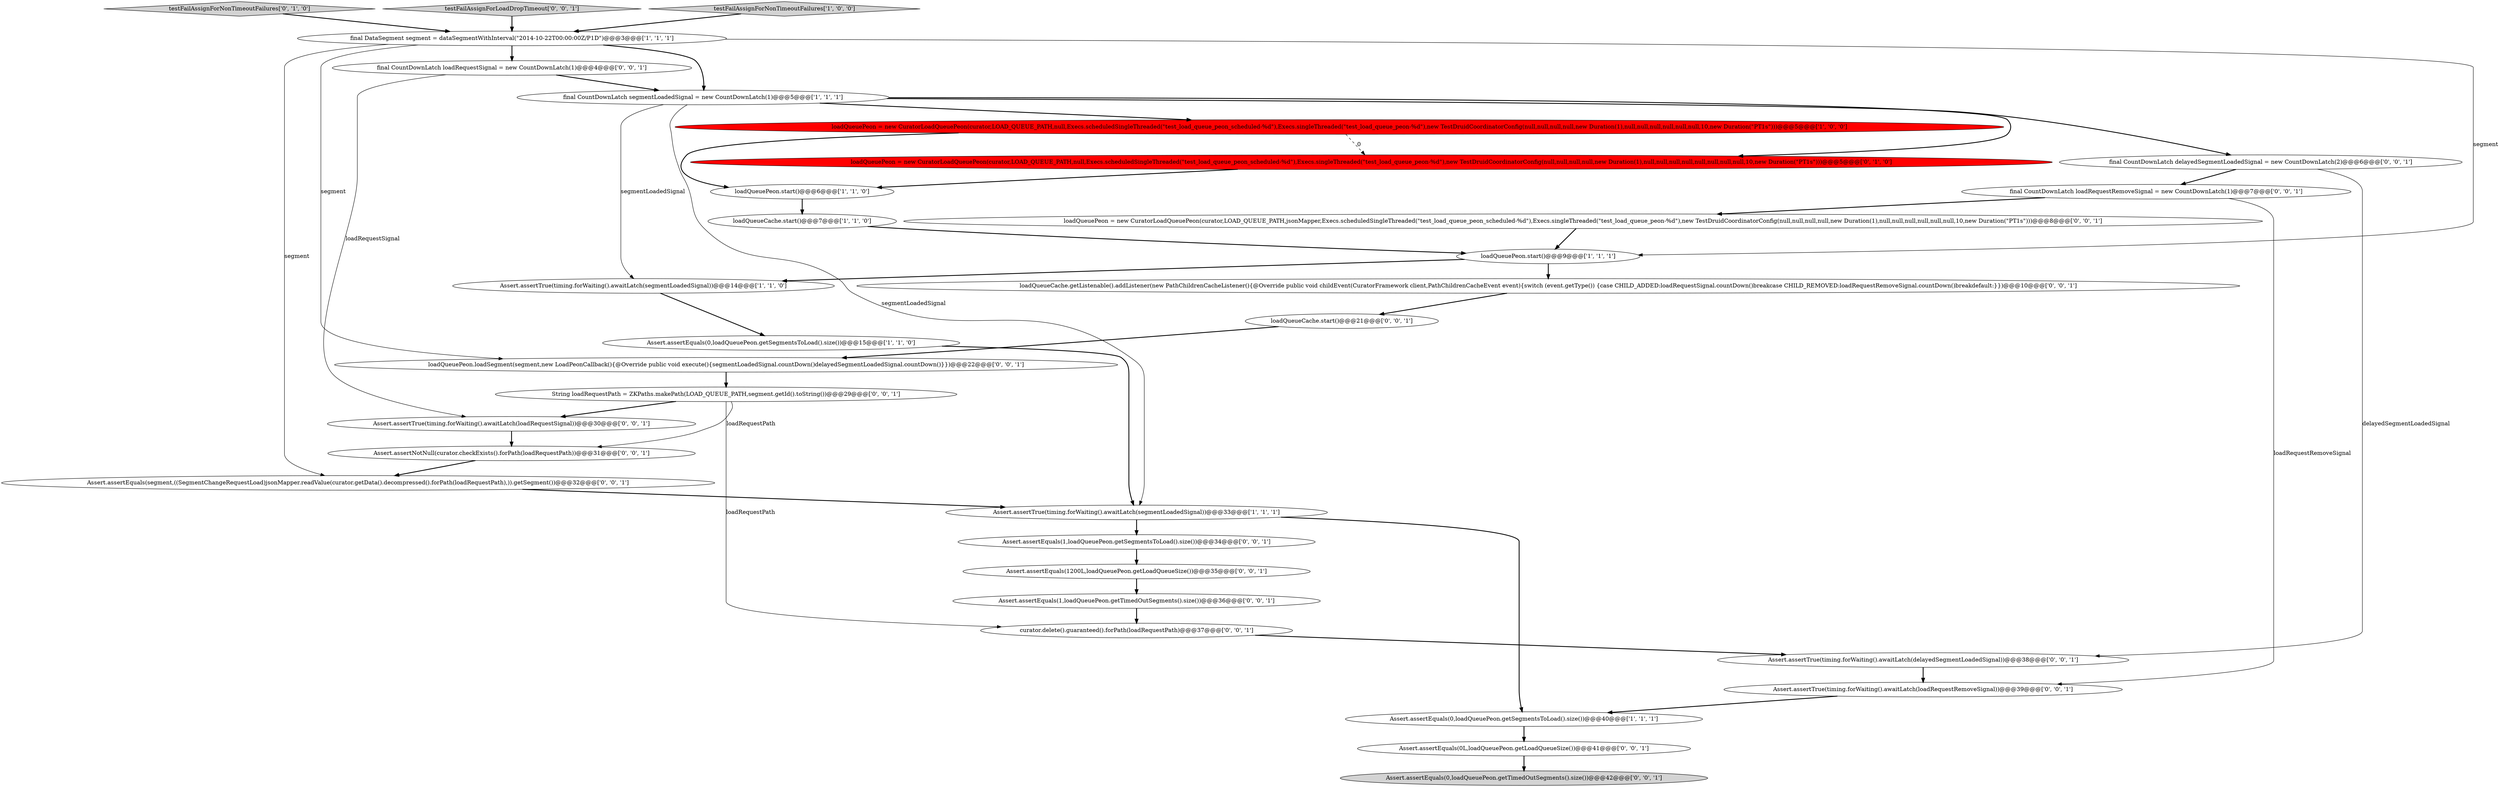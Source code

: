 digraph {
31 [style = filled, label = "Assert.assertEquals(1200L,loadQueuePeon.getLoadQueueSize())@@@35@@@['0', '0', '1']", fillcolor = white, shape = ellipse image = "AAA0AAABBB3BBB"];
12 [style = filled, label = "testFailAssignForNonTimeoutFailures['0', '1', '0']", fillcolor = lightgray, shape = diamond image = "AAA0AAABBB2BBB"];
0 [style = filled, label = "final DataSegment segment = dataSegmentWithInterval(\"2014-10-22T00:00:00Z/P1D\")@@@3@@@['1', '1', '1']", fillcolor = white, shape = ellipse image = "AAA0AAABBB1BBB"];
23 [style = filled, label = "loadQueueCache.getListenable().addListener(new PathChildrenCacheListener(){@Override public void childEvent(CuratorFramework client,PathChildrenCacheEvent event){switch (event.getType()) {case CHILD_ADDED:loadRequestSignal.countDown()breakcase CHILD_REMOVED:loadRequestRemoveSignal.countDown()breakdefault:}})@@@10@@@['0', '0', '1']", fillcolor = white, shape = ellipse image = "AAA0AAABBB3BBB"];
4 [style = filled, label = "Assert.assertEquals(0,loadQueuePeon.getSegmentsToLoad().size())@@@15@@@['1', '1', '0']", fillcolor = white, shape = ellipse image = "AAA0AAABBB1BBB"];
16 [style = filled, label = "testFailAssignForLoadDropTimeout['0', '0', '1']", fillcolor = lightgray, shape = diamond image = "AAA0AAABBB3BBB"];
10 [style = filled, label = "loadQueuePeon = new CuratorLoadQueuePeon(curator,LOAD_QUEUE_PATH,null,Execs.scheduledSingleThreaded(\"test_load_queue_peon_scheduled-%d\"),Execs.singleThreaded(\"test_load_queue_peon-%d\"),new TestDruidCoordinatorConfig(null,null,null,null,new Duration(1),null,null,null,null,null,null,10,new Duration(\"PT1s\")))@@@5@@@['1', '0', '0']", fillcolor = red, shape = ellipse image = "AAA1AAABBB1BBB"];
14 [style = filled, label = "Assert.assertNotNull(curator.checkExists().forPath(loadRequestPath))@@@31@@@['0', '0', '1']", fillcolor = white, shape = ellipse image = "AAA0AAABBB3BBB"];
20 [style = filled, label = "curator.delete().guaranteed().forPath(loadRequestPath)@@@37@@@['0', '0', '1']", fillcolor = white, shape = ellipse image = "AAA0AAABBB3BBB"];
28 [style = filled, label = "final CountDownLatch delayedSegmentLoadedSignal = new CountDownLatch(2)@@@6@@@['0', '0', '1']", fillcolor = white, shape = ellipse image = "AAA0AAABBB3BBB"];
7 [style = filled, label = "Assert.assertTrue(timing.forWaiting().awaitLatch(segmentLoadedSignal))@@@33@@@['1', '1', '1']", fillcolor = white, shape = ellipse image = "AAA0AAABBB1BBB"];
8 [style = filled, label = "loadQueueCache.start()@@@7@@@['1', '1', '0']", fillcolor = white, shape = ellipse image = "AAA0AAABBB1BBB"];
6 [style = filled, label = "testFailAssignForNonTimeoutFailures['1', '0', '0']", fillcolor = lightgray, shape = diamond image = "AAA0AAABBB1BBB"];
27 [style = filled, label = "Assert.assertTrue(timing.forWaiting().awaitLatch(delayedSegmentLoadedSignal))@@@38@@@['0', '0', '1']", fillcolor = white, shape = ellipse image = "AAA0AAABBB3BBB"];
2 [style = filled, label = "Assert.assertTrue(timing.forWaiting().awaitLatch(segmentLoadedSignal))@@@14@@@['1', '1', '0']", fillcolor = white, shape = ellipse image = "AAA0AAABBB1BBB"];
30 [style = filled, label = "Assert.assertEquals(1,loadQueuePeon.getSegmentsToLoad().size())@@@34@@@['0', '0', '1']", fillcolor = white, shape = ellipse image = "AAA0AAABBB3BBB"];
3 [style = filled, label = "loadQueuePeon.start()@@@9@@@['1', '1', '1']", fillcolor = white, shape = ellipse image = "AAA0AAABBB1BBB"];
17 [style = filled, label = "loadQueuePeon.loadSegment(segment,new LoadPeonCallback(){@Override public void execute(){segmentLoadedSignal.countDown()delayedSegmentLoadedSignal.countDown()}})@@@22@@@['0', '0', '1']", fillcolor = white, shape = ellipse image = "AAA0AAABBB3BBB"];
1 [style = filled, label = "final CountDownLatch segmentLoadedSignal = new CountDownLatch(1)@@@5@@@['1', '1', '1']", fillcolor = white, shape = ellipse image = "AAA0AAABBB1BBB"];
25 [style = filled, label = "final CountDownLatch loadRequestSignal = new CountDownLatch(1)@@@4@@@['0', '0', '1']", fillcolor = white, shape = ellipse image = "AAA0AAABBB3BBB"];
19 [style = filled, label = "Assert.assertEquals(1,loadQueuePeon.getTimedOutSegments().size())@@@36@@@['0', '0', '1']", fillcolor = white, shape = ellipse image = "AAA0AAABBB3BBB"];
22 [style = filled, label = "final CountDownLatch loadRequestRemoveSignal = new CountDownLatch(1)@@@7@@@['0', '0', '1']", fillcolor = white, shape = ellipse image = "AAA0AAABBB3BBB"];
5 [style = filled, label = "Assert.assertEquals(0,loadQueuePeon.getSegmentsToLoad().size())@@@40@@@['1', '1', '1']", fillcolor = white, shape = ellipse image = "AAA0AAABBB1BBB"];
24 [style = filled, label = "Assert.assertTrue(timing.forWaiting().awaitLatch(loadRequestSignal))@@@30@@@['0', '0', '1']", fillcolor = white, shape = ellipse image = "AAA0AAABBB3BBB"];
29 [style = filled, label = "Assert.assertEquals(0L,loadQueuePeon.getLoadQueueSize())@@@41@@@['0', '0', '1']", fillcolor = white, shape = ellipse image = "AAA0AAABBB3BBB"];
9 [style = filled, label = "loadQueuePeon.start()@@@6@@@['1', '1', '0']", fillcolor = white, shape = ellipse image = "AAA0AAABBB1BBB"];
15 [style = filled, label = "String loadRequestPath = ZKPaths.makePath(LOAD_QUEUE_PATH,segment.getId().toString())@@@29@@@['0', '0', '1']", fillcolor = white, shape = ellipse image = "AAA0AAABBB3BBB"];
11 [style = filled, label = "loadQueuePeon = new CuratorLoadQueuePeon(curator,LOAD_QUEUE_PATH,null,Execs.scheduledSingleThreaded(\"test_load_queue_peon_scheduled-%d\"),Execs.singleThreaded(\"test_load_queue_peon-%d\"),new TestDruidCoordinatorConfig(null,null,null,null,new Duration(1),null,null,null,null,null,null,null,null,10,new Duration(\"PT1s\")))@@@5@@@['0', '1', '0']", fillcolor = red, shape = ellipse image = "AAA1AAABBB2BBB"];
18 [style = filled, label = "Assert.assertEquals(0,loadQueuePeon.getTimedOutSegments().size())@@@42@@@['0', '0', '1']", fillcolor = lightgray, shape = ellipse image = "AAA0AAABBB3BBB"];
32 [style = filled, label = "loadQueuePeon = new CuratorLoadQueuePeon(curator,LOAD_QUEUE_PATH,jsonMapper,Execs.scheduledSingleThreaded(\"test_load_queue_peon_scheduled-%d\"),Execs.singleThreaded(\"test_load_queue_peon-%d\"),new TestDruidCoordinatorConfig(null,null,null,null,new Duration(1),null,null,null,null,null,null,10,new Duration(\"PT1s\")))@@@8@@@['0', '0', '1']", fillcolor = white, shape = ellipse image = "AAA0AAABBB3BBB"];
26 [style = filled, label = "loadQueueCache.start()@@@21@@@['0', '0', '1']", fillcolor = white, shape = ellipse image = "AAA0AAABBB3BBB"];
21 [style = filled, label = "Assert.assertTrue(timing.forWaiting().awaitLatch(loadRequestRemoveSignal))@@@39@@@['0', '0', '1']", fillcolor = white, shape = ellipse image = "AAA0AAABBB3BBB"];
13 [style = filled, label = "Assert.assertEquals(segment,((SegmentChangeRequestLoad)jsonMapper.readValue(curator.getData().decompressed().forPath(loadRequestPath),)).getSegment())@@@32@@@['0', '0', '1']", fillcolor = white, shape = ellipse image = "AAA0AAABBB3BBB"];
5->29 [style = bold, label=""];
16->0 [style = bold, label=""];
25->1 [style = bold, label=""];
1->7 [style = solid, label="segmentLoadedSignal"];
26->17 [style = bold, label=""];
7->30 [style = bold, label=""];
25->24 [style = solid, label="loadRequestSignal"];
19->20 [style = bold, label=""];
8->3 [style = bold, label=""];
23->26 [style = bold, label=""];
22->32 [style = bold, label=""];
6->0 [style = bold, label=""];
9->8 [style = bold, label=""];
11->9 [style = bold, label=""];
2->4 [style = bold, label=""];
12->0 [style = bold, label=""];
0->17 [style = solid, label="segment"];
4->7 [style = bold, label=""];
1->11 [style = bold, label=""];
24->14 [style = bold, label=""];
20->27 [style = bold, label=""];
29->18 [style = bold, label=""];
22->21 [style = solid, label="loadRequestRemoveSignal"];
10->11 [style = dashed, label="0"];
21->5 [style = bold, label=""];
0->3 [style = solid, label="segment"];
1->28 [style = bold, label=""];
7->5 [style = bold, label=""];
3->23 [style = bold, label=""];
3->2 [style = bold, label=""];
0->25 [style = bold, label=""];
30->31 [style = bold, label=""];
13->7 [style = bold, label=""];
0->1 [style = bold, label=""];
15->24 [style = bold, label=""];
17->15 [style = bold, label=""];
0->13 [style = solid, label="segment"];
10->9 [style = bold, label=""];
15->20 [style = solid, label="loadRequestPath"];
14->13 [style = bold, label=""];
28->27 [style = solid, label="delayedSegmentLoadedSignal"];
15->14 [style = solid, label="loadRequestPath"];
1->10 [style = bold, label=""];
32->3 [style = bold, label=""];
27->21 [style = bold, label=""];
31->19 [style = bold, label=""];
28->22 [style = bold, label=""];
1->2 [style = solid, label="segmentLoadedSignal"];
}
